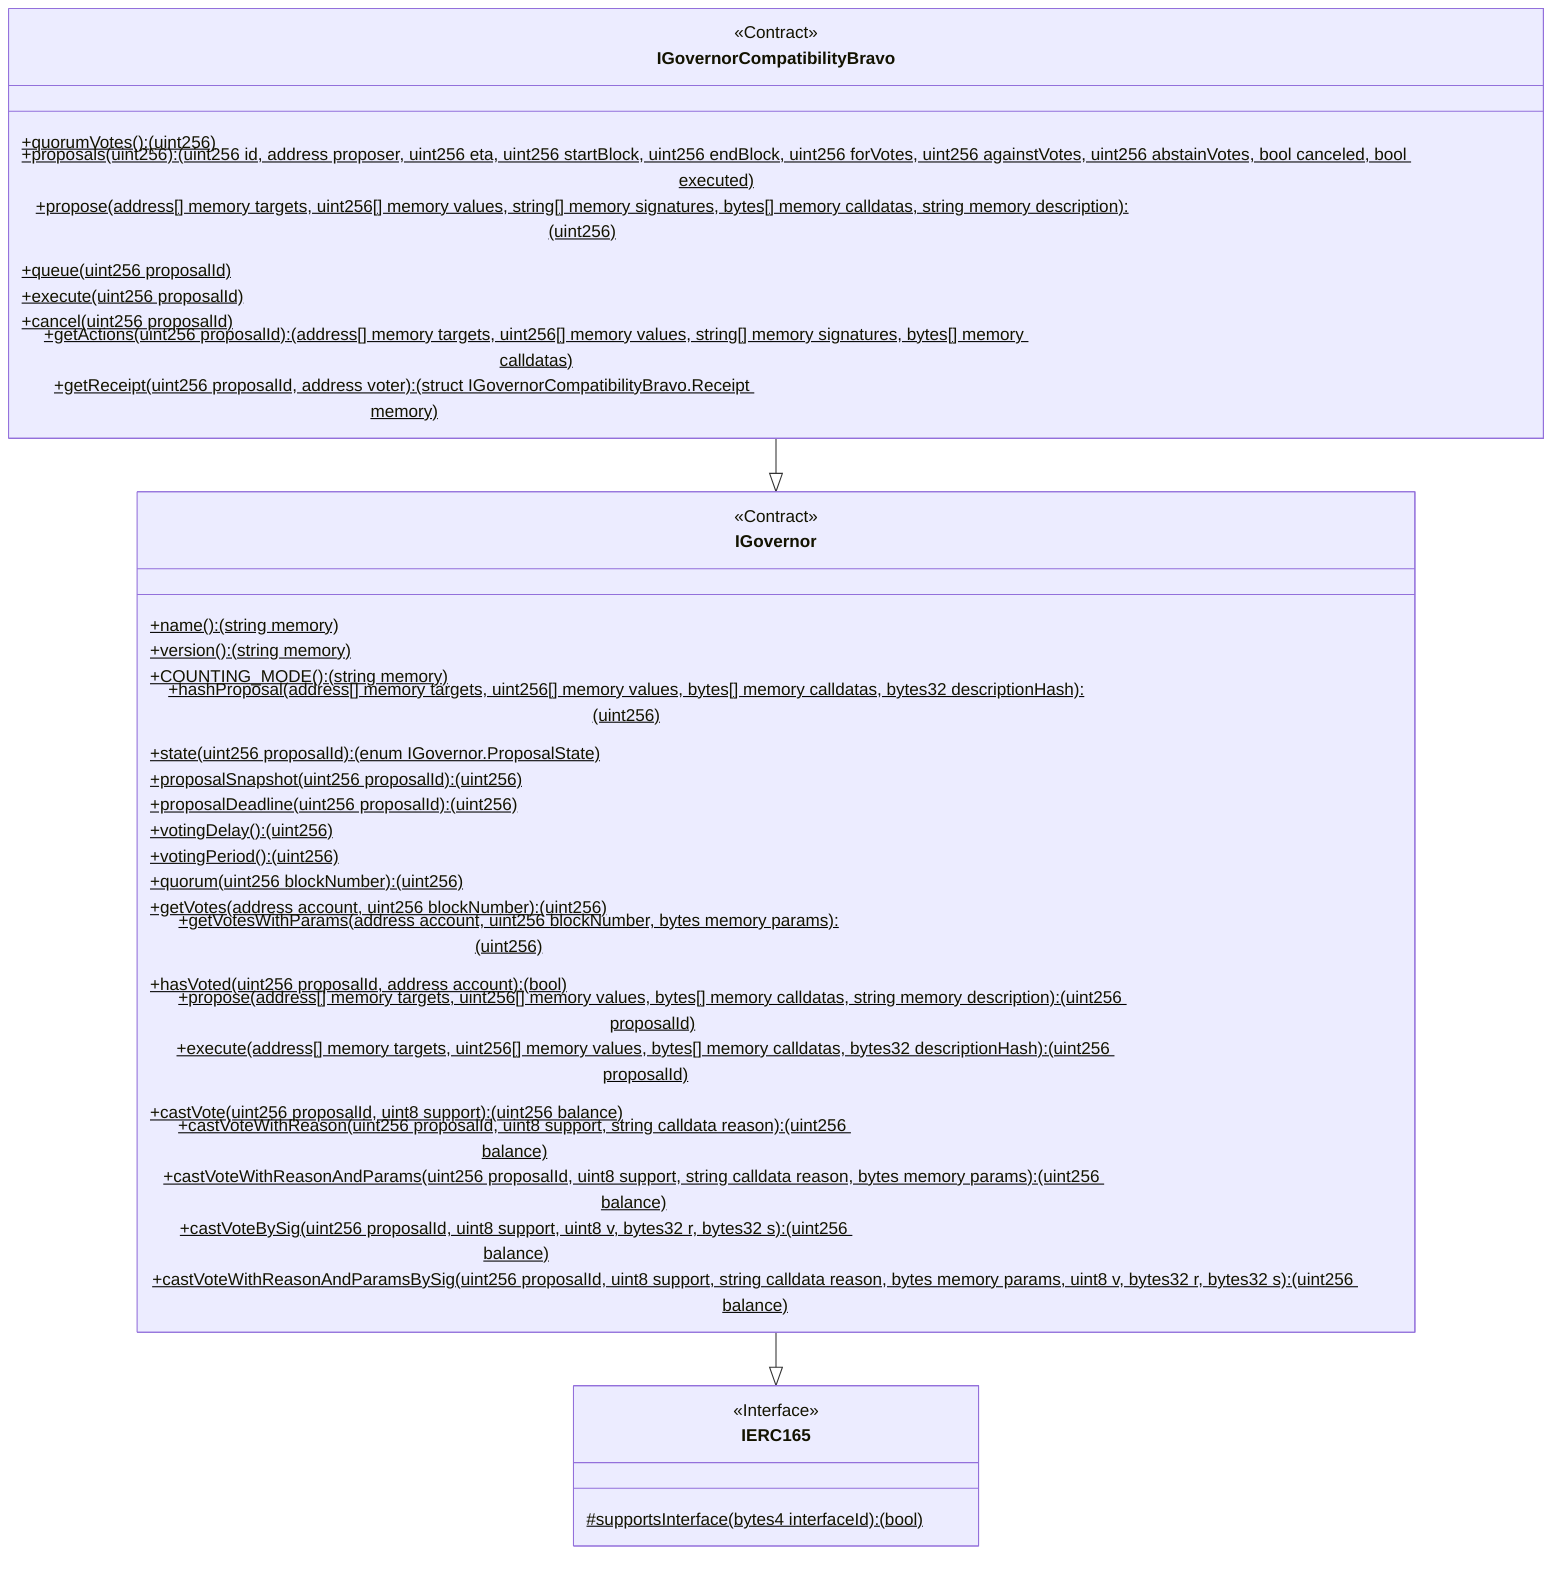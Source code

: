 classDiagram
  %% 337:2995:1
  class IGovernorCompatibilityBravo {
    <<Contract>>
    +quorumVotes(): (uint256)$
    +proposals(uint256): (uint256 id, address proposer, uint256 eta, uint256 startBlock, uint256 endBlock, uint256 forVotes, uint256 againstVotes, uint256 abstainVotes, bool canceled, bool executed)$
    +propose(address[] memory targets, uint256[] memory values, string[] memory signatures, bytes[] memory calldatas, string memory description): (uint256)$
    +queue(uint256 proposalId)$
    +execute(uint256 proposalId)$
    +cancel(uint256 proposalId)$
    +getActions(uint256 proposalId): (address[] memory targets, uint256[] memory values, string[] memory signatures, bytes[] memory calldatas)$
    +getReceipt(uint256 proposalId, address voter): (struct IGovernorCompatibilityBravo.Receipt memory)$
  }
  
  IGovernorCompatibilityBravo --|> IGovernor
  
  %% 258:9330:0
  class IGovernor {
    <<Contract>>
    +name(): (string memory)$
    +version(): (string memory)$
    +COUNTING_MODE(): (string memory)$
    +hashProposal(address[] memory targets, uint256[] memory values, bytes[] memory calldatas, bytes32 descriptionHash): (uint256)$
    +state(uint256 proposalId): (enum IGovernor.ProposalState)$
    +proposalSnapshot(uint256 proposalId): (uint256)$
    +proposalDeadline(uint256 proposalId): (uint256)$
    +votingDelay(): (uint256)$
    +votingPeriod(): (uint256)$
    +quorum(uint256 blockNumber): (uint256)$
    +getVotes(address account, uint256 blockNumber): (uint256)$
    +getVotesWithParams(address account, uint256 blockNumber, bytes memory params): (uint256)$
    +hasVoted(uint256 proposalId, address account): (bool)$
    +propose(address[] memory targets, uint256[] memory values, bytes[] memory calldatas, string memory description): (uint256 proposalId)$
    +execute(address[] memory targets, uint256[] memory values, bytes[] memory calldatas, bytes32 descriptionHash): (uint256 proposalId)$
    +castVote(uint256 proposalId, uint8 support): (uint256 balance)$
    +castVoteWithReason(uint256 proposalId, uint8 support, string calldata reason): (uint256 balance)$
    +castVoteWithReasonAndParams(uint256 proposalId, uint8 support, string calldata reason, bytes memory params): (uint256 balance)$
    +castVoteBySig(uint256 proposalId, uint8 support, uint8 v, bytes32 r, bytes32 s): (uint256 balance)$
    +castVoteWithReasonAndParamsBySig(uint256 proposalId, uint8 support, string calldata reason, bytes memory params, uint8 v, bytes32 r, bytes32 s): (uint256 balance)$
  }
  
  IGovernor --|> IERC165
  
  %% 405:447:3
  class IERC165 {
    <<Interface>>
    #supportsInterface(bytes4 interfaceId): (bool)$
  }